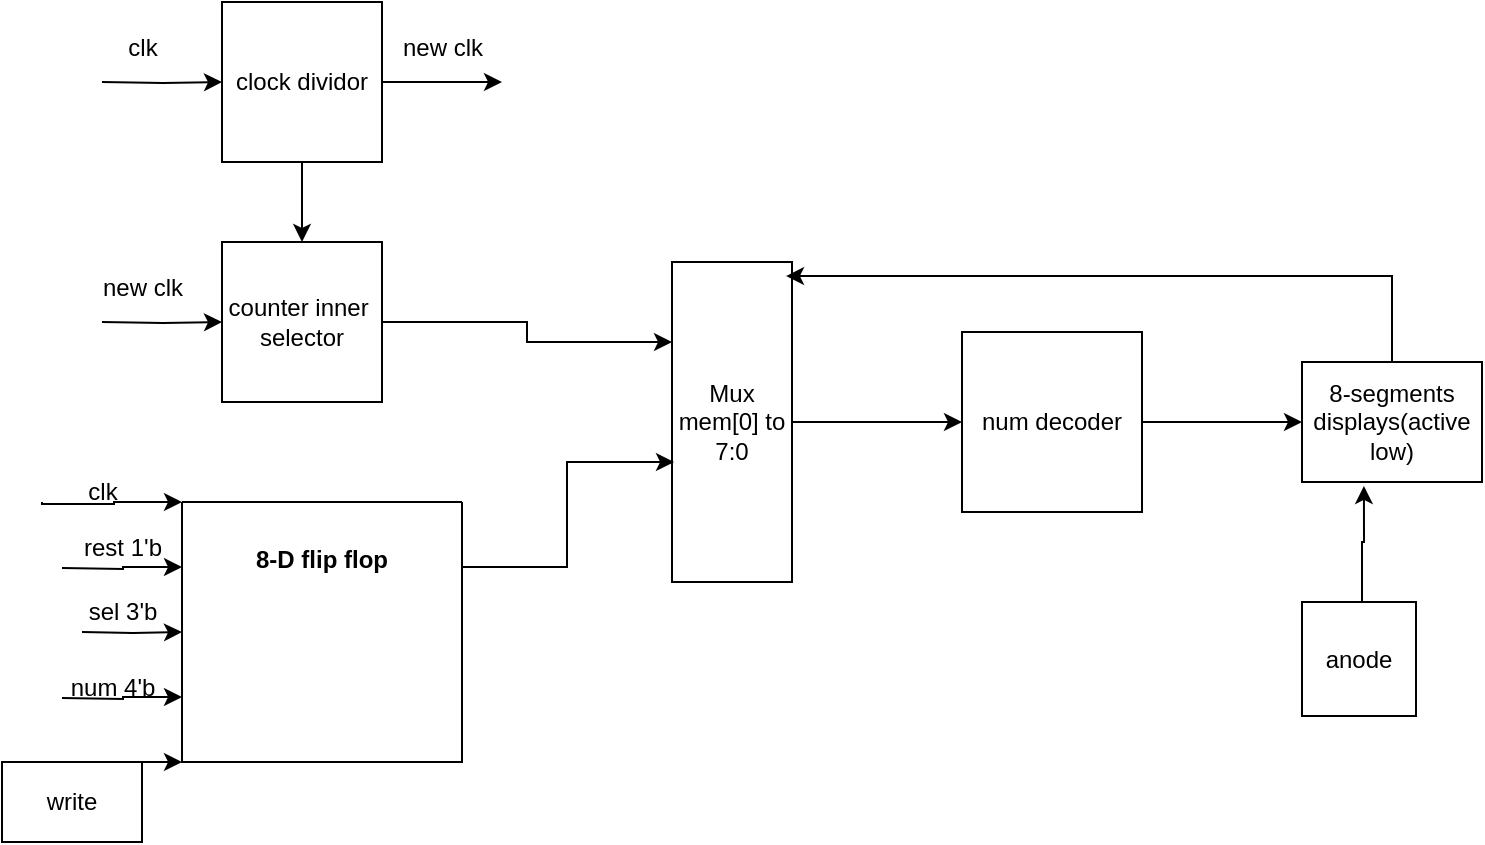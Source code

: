 <mxfile version="26.1.0">
  <diagram name="Page-1" id="V-vSlkgKcjk7FFsAN1Zf">
    <mxGraphModel dx="872" dy="477" grid="1" gridSize="10" guides="1" tooltips="1" connect="1" arrows="1" fold="1" page="1" pageScale="1" pageWidth="850" pageHeight="1100" math="0" shadow="0">
      <root>
        <mxCell id="0" />
        <mxCell id="1" parent="0" />
        <mxCell id="T9gvmK_jBekhyMRgTNsu-2" style="edgeStyle=orthogonalEdgeStyle;rounded=0;orthogonalLoop=1;jettySize=auto;html=1;exitX=0;exitY=0.5;exitDx=0;exitDy=0;entryX=0;entryY=0.5;entryDx=0;entryDy=0;" edge="1" parent="1" target="T9gvmK_jBekhyMRgTNsu-1">
          <mxGeometry relative="1" as="geometry">
            <mxPoint x="80" y="80" as="sourcePoint" />
          </mxGeometry>
        </mxCell>
        <mxCell id="T9gvmK_jBekhyMRgTNsu-4" style="edgeStyle=orthogonalEdgeStyle;rounded=0;orthogonalLoop=1;jettySize=auto;html=1;exitX=1;exitY=0.5;exitDx=0;exitDy=0;" edge="1" parent="1" source="T9gvmK_jBekhyMRgTNsu-1">
          <mxGeometry relative="1" as="geometry">
            <mxPoint x="280" y="80" as="targetPoint" />
          </mxGeometry>
        </mxCell>
        <mxCell id="T9gvmK_jBekhyMRgTNsu-6" style="edgeStyle=orthogonalEdgeStyle;rounded=0;orthogonalLoop=1;jettySize=auto;html=1;exitX=0.5;exitY=1;exitDx=0;exitDy=0;" edge="1" parent="1" source="T9gvmK_jBekhyMRgTNsu-1" target="T9gvmK_jBekhyMRgTNsu-7">
          <mxGeometry relative="1" as="geometry">
            <mxPoint x="180" y="180" as="targetPoint" />
          </mxGeometry>
        </mxCell>
        <mxCell id="T9gvmK_jBekhyMRgTNsu-1" value="clock dividor" style="whiteSpace=wrap;html=1;aspect=fixed;" vertex="1" parent="1">
          <mxGeometry x="140" y="40" width="80" height="80" as="geometry" />
        </mxCell>
        <mxCell id="T9gvmK_jBekhyMRgTNsu-3" value="clk" style="text;html=1;align=center;verticalAlign=middle;resizable=0;points=[];autosize=1;strokeColor=none;fillColor=none;" vertex="1" parent="1">
          <mxGeometry x="80" y="48" width="40" height="30" as="geometry" />
        </mxCell>
        <mxCell id="T9gvmK_jBekhyMRgTNsu-5" value="new clk" style="text;html=1;align=center;verticalAlign=middle;resizable=0;points=[];autosize=1;strokeColor=none;fillColor=none;" vertex="1" parent="1">
          <mxGeometry x="220" y="48" width="60" height="30" as="geometry" />
        </mxCell>
        <mxCell id="T9gvmK_jBekhyMRgTNsu-8" style="edgeStyle=orthogonalEdgeStyle;rounded=0;orthogonalLoop=1;jettySize=auto;html=1;exitX=0;exitY=0.5;exitDx=0;exitDy=0;entryX=0;entryY=0.5;entryDx=0;entryDy=0;" edge="1" parent="1" target="T9gvmK_jBekhyMRgTNsu-7">
          <mxGeometry relative="1" as="geometry">
            <mxPoint x="80" y="200" as="sourcePoint" />
          </mxGeometry>
        </mxCell>
        <mxCell id="T9gvmK_jBekhyMRgTNsu-28" style="edgeStyle=orthogonalEdgeStyle;rounded=0;orthogonalLoop=1;jettySize=auto;html=1;exitX=1;exitY=0.5;exitDx=0;exitDy=0;entryX=0.25;entryY=1;entryDx=0;entryDy=0;" edge="1" parent="1" source="T9gvmK_jBekhyMRgTNsu-7" target="T9gvmK_jBekhyMRgTNsu-26">
          <mxGeometry relative="1" as="geometry" />
        </mxCell>
        <mxCell id="T9gvmK_jBekhyMRgTNsu-7" value="counter inner&amp;nbsp;&lt;div&gt;selector&lt;/div&gt;" style="whiteSpace=wrap;html=1;aspect=fixed;" vertex="1" parent="1">
          <mxGeometry x="140" y="160" width="80" height="80" as="geometry" />
        </mxCell>
        <mxCell id="T9gvmK_jBekhyMRgTNsu-9" value="new clk" style="text;html=1;align=center;verticalAlign=middle;resizable=0;points=[];autosize=1;strokeColor=none;fillColor=none;" vertex="1" parent="1">
          <mxGeometry x="70" y="168" width="60" height="30" as="geometry" />
        </mxCell>
        <mxCell id="T9gvmK_jBekhyMRgTNsu-11" style="edgeStyle=orthogonalEdgeStyle;rounded=0;orthogonalLoop=1;jettySize=auto;html=1;exitX=0;exitY=0.25;exitDx=0;exitDy=0;entryX=0;entryY=0.25;entryDx=0;entryDy=0;" edge="1" parent="1" target="T9gvmK_jBekhyMRgTNsu-10">
          <mxGeometry relative="1" as="geometry">
            <mxPoint x="60" y="323" as="sourcePoint" />
          </mxGeometry>
        </mxCell>
        <mxCell id="T9gvmK_jBekhyMRgTNsu-12" style="edgeStyle=orthogonalEdgeStyle;rounded=0;orthogonalLoop=1;jettySize=auto;html=1;exitX=0;exitY=0.5;exitDx=0;exitDy=0;entryX=0;entryY=0.5;entryDx=0;entryDy=0;" edge="1" parent="1" target="T9gvmK_jBekhyMRgTNsu-10">
          <mxGeometry relative="1" as="geometry">
            <mxPoint x="70" y="355" as="sourcePoint" />
          </mxGeometry>
        </mxCell>
        <mxCell id="T9gvmK_jBekhyMRgTNsu-13" style="edgeStyle=orthogonalEdgeStyle;rounded=0;orthogonalLoop=1;jettySize=auto;html=1;exitX=0;exitY=0.75;exitDx=0;exitDy=0;entryX=0;entryY=0.75;entryDx=0;entryDy=0;" edge="1" parent="1" target="T9gvmK_jBekhyMRgTNsu-10">
          <mxGeometry relative="1" as="geometry">
            <mxPoint x="60" y="388" as="sourcePoint" />
          </mxGeometry>
        </mxCell>
        <mxCell id="T9gvmK_jBekhyMRgTNsu-17" style="edgeStyle=orthogonalEdgeStyle;rounded=0;orthogonalLoop=1;jettySize=auto;html=1;exitX=0;exitY=0;exitDx=0;exitDy=0;entryX=0;entryY=0;entryDx=0;entryDy=0;" edge="1" parent="1" target="T9gvmK_jBekhyMRgTNsu-10">
          <mxGeometry relative="1" as="geometry">
            <mxPoint x="50" y="290" as="sourcePoint" />
            <Array as="points">
              <mxPoint x="86" y="291" />
              <mxPoint x="86" y="290" />
            </Array>
          </mxGeometry>
        </mxCell>
        <mxCell id="T9gvmK_jBekhyMRgTNsu-10" value="&#xa;&#xa;&#xa;&#xa;8-D flip flop" style="swimlane;startSize=0;" vertex="1" parent="1">
          <mxGeometry x="120" y="290" width="140" height="130" as="geometry" />
        </mxCell>
        <mxCell id="T9gvmK_jBekhyMRgTNsu-18" value="clk" style="text;html=1;align=center;verticalAlign=middle;resizable=0;points=[];autosize=1;strokeColor=none;fillColor=none;" vertex="1" parent="1">
          <mxGeometry x="60" y="270" width="40" height="30" as="geometry" />
        </mxCell>
        <mxCell id="T9gvmK_jBekhyMRgTNsu-20" value="rest 1&#39;b" style="text;html=1;align=center;verticalAlign=middle;resizable=0;points=[];autosize=1;strokeColor=none;fillColor=none;" vertex="1" parent="1">
          <mxGeometry x="60" y="298" width="60" height="30" as="geometry" />
        </mxCell>
        <mxCell id="T9gvmK_jBekhyMRgTNsu-23" value="num 4&#39;b" style="text;html=1;align=center;verticalAlign=middle;resizable=0;points=[];autosize=1;strokeColor=none;fillColor=none;" vertex="1" parent="1">
          <mxGeometry x="50" y="368" width="70" height="30" as="geometry" />
        </mxCell>
        <mxCell id="T9gvmK_jBekhyMRgTNsu-25" style="edgeStyle=orthogonalEdgeStyle;rounded=0;orthogonalLoop=1;jettySize=auto;html=1;exitX=1;exitY=0;exitDx=0;exitDy=0;entryX=0;entryY=1;entryDx=0;entryDy=0;" edge="1" parent="1" source="T9gvmK_jBekhyMRgTNsu-24" target="T9gvmK_jBekhyMRgTNsu-10">
          <mxGeometry relative="1" as="geometry" />
        </mxCell>
        <mxCell id="T9gvmK_jBekhyMRgTNsu-24" value="write" style="rounded=0;whiteSpace=wrap;html=1;" vertex="1" parent="1">
          <mxGeometry x="30" y="420" width="70" height="40" as="geometry" />
        </mxCell>
        <mxCell id="T9gvmK_jBekhyMRgTNsu-30" style="edgeStyle=orthogonalEdgeStyle;rounded=0;orthogonalLoop=1;jettySize=auto;html=1;exitX=0.5;exitY=0;exitDx=0;exitDy=0;" edge="1" parent="1" source="T9gvmK_jBekhyMRgTNsu-26" target="T9gvmK_jBekhyMRgTNsu-29">
          <mxGeometry relative="1" as="geometry" />
        </mxCell>
        <mxCell id="T9gvmK_jBekhyMRgTNsu-26" value="Mux mem[0] to 7:0" style="rounded=0;whiteSpace=wrap;html=1;direction=south;" vertex="1" parent="1">
          <mxGeometry x="365" y="170" width="60" height="160" as="geometry" />
        </mxCell>
        <mxCell id="T9gvmK_jBekhyMRgTNsu-27" style="edgeStyle=orthogonalEdgeStyle;rounded=0;orthogonalLoop=1;jettySize=auto;html=1;exitX=1;exitY=0.25;exitDx=0;exitDy=0;entryX=0.625;entryY=0.983;entryDx=0;entryDy=0;entryPerimeter=0;" edge="1" parent="1" source="T9gvmK_jBekhyMRgTNsu-10" target="T9gvmK_jBekhyMRgTNsu-26">
          <mxGeometry relative="1" as="geometry" />
        </mxCell>
        <mxCell id="T9gvmK_jBekhyMRgTNsu-33" style="edgeStyle=orthogonalEdgeStyle;rounded=0;orthogonalLoop=1;jettySize=auto;html=1;exitX=1;exitY=0.5;exitDx=0;exitDy=0;entryX=0;entryY=0.5;entryDx=0;entryDy=0;" edge="1" parent="1" source="T9gvmK_jBekhyMRgTNsu-29" target="T9gvmK_jBekhyMRgTNsu-32">
          <mxGeometry relative="1" as="geometry" />
        </mxCell>
        <mxCell id="T9gvmK_jBekhyMRgTNsu-29" value="num decoder" style="whiteSpace=wrap;html=1;aspect=fixed;" vertex="1" parent="1">
          <mxGeometry x="510" y="205" width="90" height="90" as="geometry" />
        </mxCell>
        <mxCell id="T9gvmK_jBekhyMRgTNsu-32" value="8-segments displays(active low)" style="rounded=0;whiteSpace=wrap;html=1;" vertex="1" parent="1">
          <mxGeometry x="680" y="220" width="90" height="60" as="geometry" />
        </mxCell>
        <mxCell id="T9gvmK_jBekhyMRgTNsu-35" style="edgeStyle=orthogonalEdgeStyle;rounded=0;orthogonalLoop=1;jettySize=auto;html=1;exitX=0.5;exitY=0;exitDx=0;exitDy=0;entryX=0.044;entryY=0.05;entryDx=0;entryDy=0;entryPerimeter=0;" edge="1" parent="1" source="T9gvmK_jBekhyMRgTNsu-32" target="T9gvmK_jBekhyMRgTNsu-26">
          <mxGeometry relative="1" as="geometry">
            <Array as="points">
              <mxPoint x="725" y="177" />
            </Array>
          </mxGeometry>
        </mxCell>
        <mxCell id="T9gvmK_jBekhyMRgTNsu-36" value="anode" style="whiteSpace=wrap;html=1;aspect=fixed;" vertex="1" parent="1">
          <mxGeometry x="680" y="340" width="57" height="57" as="geometry" />
        </mxCell>
        <mxCell id="T9gvmK_jBekhyMRgTNsu-37" style="edgeStyle=orthogonalEdgeStyle;rounded=0;orthogonalLoop=1;jettySize=auto;html=1;exitX=0.5;exitY=0;exitDx=0;exitDy=0;entryX=0.344;entryY=1.033;entryDx=0;entryDy=0;entryPerimeter=0;" edge="1" parent="1" source="T9gvmK_jBekhyMRgTNsu-36" target="T9gvmK_jBekhyMRgTNsu-32">
          <mxGeometry relative="1" as="geometry">
            <Array as="points">
              <mxPoint x="710" y="340" />
              <mxPoint x="710" y="310" />
              <mxPoint x="711" y="310" />
            </Array>
          </mxGeometry>
        </mxCell>
        <mxCell id="T9gvmK_jBekhyMRgTNsu-39" value="sel 3&#39;b" style="text;html=1;align=center;verticalAlign=middle;resizable=0;points=[];autosize=1;strokeColor=none;fillColor=none;" vertex="1" parent="1">
          <mxGeometry x="60" y="330" width="60" height="30" as="geometry" />
        </mxCell>
      </root>
    </mxGraphModel>
  </diagram>
</mxfile>
